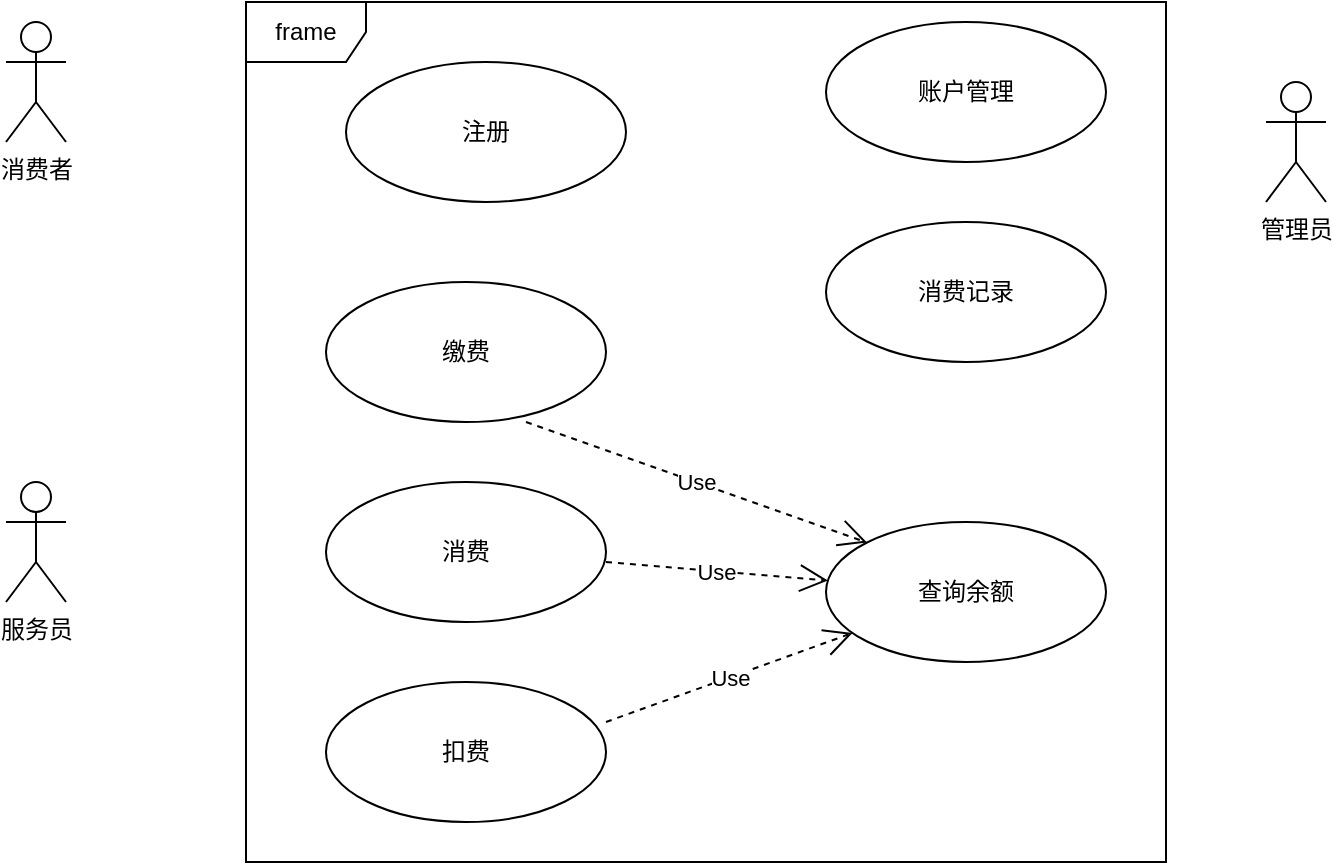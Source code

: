 <mxfile version="13.7.3" type="github">
  <diagram id="lqPDKyl0CAgaCKzAyVTL" name="第 1 页">
    <mxGraphModel dx="1053" dy="435" grid="1" gridSize="10" guides="1" tooltips="1" connect="1" arrows="1" fold="1" page="1" pageScale="1" pageWidth="850" pageHeight="1100" math="0" shadow="0">
      <root>
        <mxCell id="0" />
        <mxCell id="1" parent="0" />
        <mxCell id="4h2kGDzfRq3boT5Y0I_H-1" value="frame" style="shape=umlFrame;whiteSpace=wrap;html=1;" parent="1" vertex="1">
          <mxGeometry x="170" y="20" width="460" height="430" as="geometry" />
        </mxCell>
        <mxCell id="4h2kGDzfRq3boT5Y0I_H-2" value="注册" style="ellipse;whiteSpace=wrap;html=1;" parent="1" vertex="1">
          <mxGeometry x="220" y="50" width="140" height="70" as="geometry" />
        </mxCell>
        <object label="消费者" tooltip="消费者" id="4h2kGDzfRq3boT5Y0I_H-3">
          <mxCell style="shape=umlActor;verticalLabelPosition=bottom;verticalAlign=top;html=1;" parent="1" vertex="1">
            <mxGeometry x="50" y="30" width="30" height="60" as="geometry" />
          </mxCell>
        </object>
        <mxCell id="4h2kGDzfRq3boT5Y0I_H-4" value="缴费" style="ellipse;whiteSpace=wrap;html=1;" vertex="1" parent="1">
          <mxGeometry x="210" y="160" width="140" height="70" as="geometry" />
        </mxCell>
        <mxCell id="4h2kGDzfRq3boT5Y0I_H-5" value="管理员" style="shape=umlActor;verticalLabelPosition=bottom;verticalAlign=top;html=1;" vertex="1" parent="1">
          <mxGeometry x="680" y="60" width="30" height="60" as="geometry" />
        </mxCell>
        <mxCell id="4h2kGDzfRq3boT5Y0I_H-6" value="服务员" style="shape=umlActor;verticalLabelPosition=bottom;verticalAlign=top;html=1;" vertex="1" parent="1">
          <mxGeometry x="50" y="260" width="30" height="60" as="geometry" />
        </mxCell>
        <mxCell id="4h2kGDzfRq3boT5Y0I_H-9" value="账户管理" style="ellipse;whiteSpace=wrap;html=1;" vertex="1" parent="1">
          <mxGeometry x="460" y="30" width="140" height="70" as="geometry" />
        </mxCell>
        <mxCell id="4h2kGDzfRq3boT5Y0I_H-10" value="消费" style="ellipse;whiteSpace=wrap;html=1;" vertex="1" parent="1">
          <mxGeometry x="210" y="260" width="140" height="70" as="geometry" />
        </mxCell>
        <mxCell id="4h2kGDzfRq3boT5Y0I_H-11" value="查询余额" style="ellipse;whiteSpace=wrap;html=1;" vertex="1" parent="1">
          <mxGeometry x="460" y="280" width="140" height="70" as="geometry" />
        </mxCell>
        <mxCell id="4h2kGDzfRq3boT5Y0I_H-12" value="扣费" style="ellipse;whiteSpace=wrap;html=1;" vertex="1" parent="1">
          <mxGeometry x="210" y="360" width="140" height="70" as="geometry" />
        </mxCell>
        <mxCell id="4h2kGDzfRq3boT5Y0I_H-13" value="Use" style="endArrow=open;endSize=12;dashed=1;html=1;entryX=0;entryY=0;entryDx=0;entryDy=0;" edge="1" parent="1" target="4h2kGDzfRq3boT5Y0I_H-11">
          <mxGeometry width="160" relative="1" as="geometry">
            <mxPoint x="310" y="230" as="sourcePoint" />
            <mxPoint x="450" y="220" as="targetPoint" />
          </mxGeometry>
        </mxCell>
        <mxCell id="4h2kGDzfRq3boT5Y0I_H-14" value="消费记录" style="ellipse;whiteSpace=wrap;html=1;" vertex="1" parent="1">
          <mxGeometry x="460" y="130" width="140" height="70" as="geometry" />
        </mxCell>
        <mxCell id="4h2kGDzfRq3boT5Y0I_H-15" value="Use" style="endArrow=open;endSize=12;dashed=1;html=1;" edge="1" parent="1" target="4h2kGDzfRq3boT5Y0I_H-11">
          <mxGeometry width="160" relative="1" as="geometry">
            <mxPoint x="350" y="300" as="sourcePoint" />
            <mxPoint x="510" y="300" as="targetPoint" />
          </mxGeometry>
        </mxCell>
        <mxCell id="4h2kGDzfRq3boT5Y0I_H-17" value="Use" style="endArrow=open;endSize=12;dashed=1;html=1;" edge="1" parent="1" target="4h2kGDzfRq3boT5Y0I_H-11">
          <mxGeometry width="160" relative="1" as="geometry">
            <mxPoint x="350" y="380" as="sourcePoint" />
            <mxPoint x="510" y="380" as="targetPoint" />
          </mxGeometry>
        </mxCell>
      </root>
    </mxGraphModel>
  </diagram>
</mxfile>
